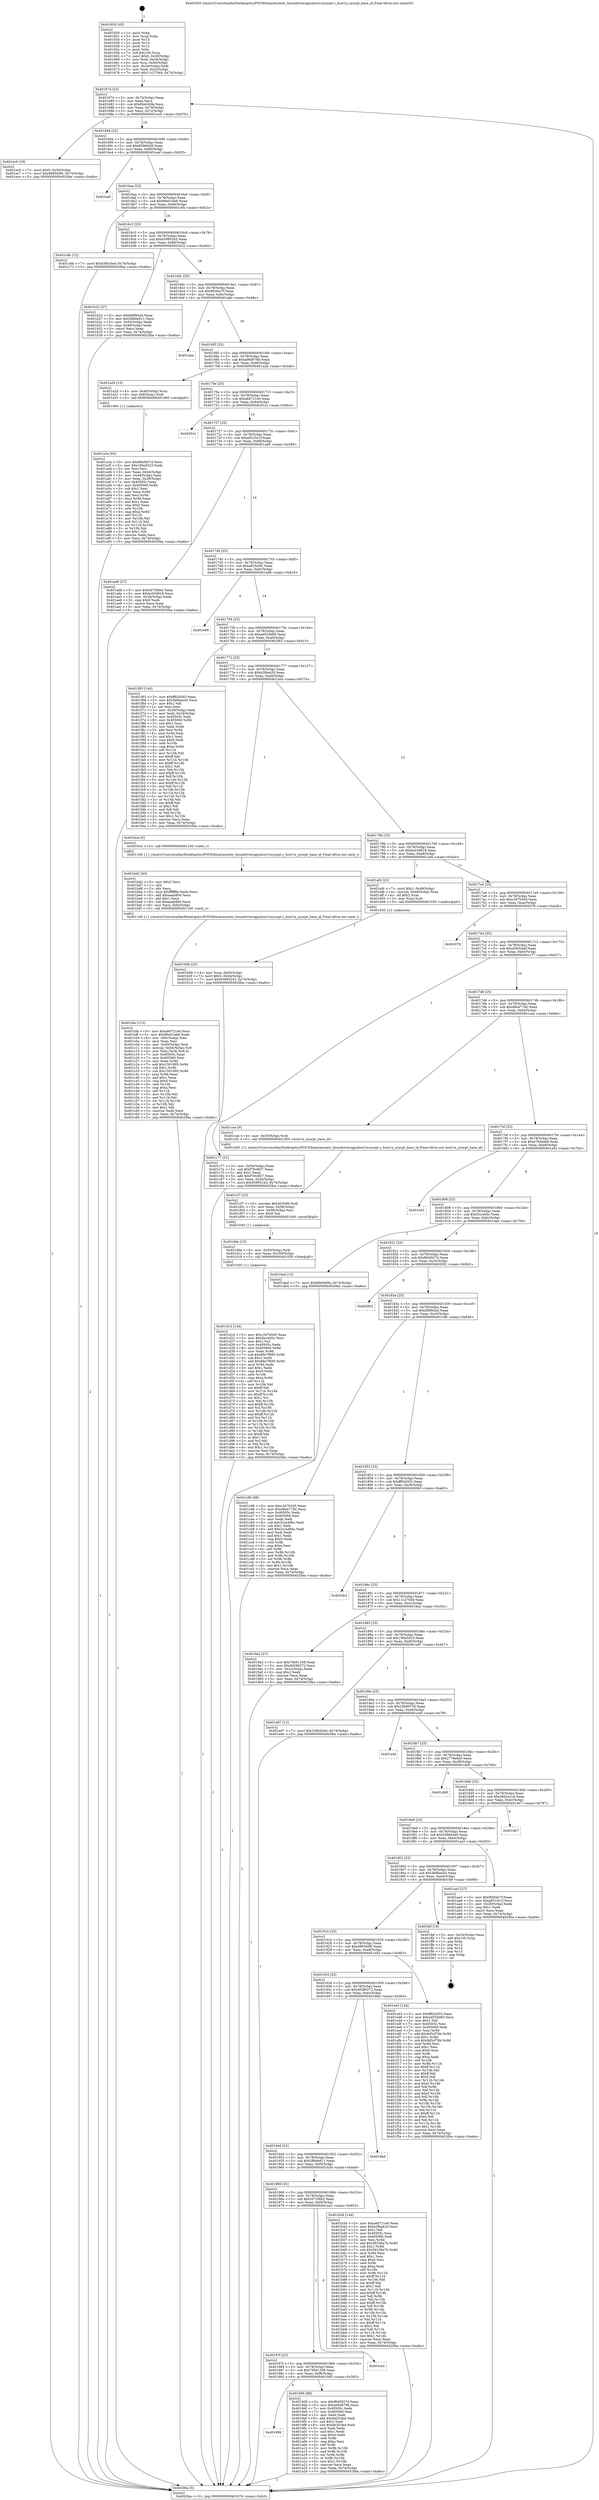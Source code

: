digraph "0x401650" {
  label = "0x401650 (/mnt/c/Users/mathe/Desktop/tcc/POCII/binaries/extr_linuxdriversgpuhost1xsyncpt.c_host1x_syncpt_base_id_Final-ollvm.out::main(0))"
  labelloc = "t"
  node[shape=record]

  Entry [label="",width=0.3,height=0.3,shape=circle,fillcolor=black,style=filled]
  "0x40167d" [label="{
     0x40167d [23]\l
     | [instrs]\l
     &nbsp;&nbsp;0x40167d \<+3\>: mov -0x74(%rbp),%eax\l
     &nbsp;&nbsp;0x401680 \<+2\>: mov %eax,%ecx\l
     &nbsp;&nbsp;0x401682 \<+6\>: sub $0x80e040fa,%ecx\l
     &nbsp;&nbsp;0x401688 \<+3\>: mov %eax,-0x78(%rbp)\l
     &nbsp;&nbsp;0x40168b \<+3\>: mov %ecx,-0x7c(%rbp)\l
     &nbsp;&nbsp;0x40168e \<+6\>: je 0000000000401ec0 \<main+0x870\>\l
  }"]
  "0x401ec0" [label="{
     0x401ec0 [19]\l
     | [instrs]\l
     &nbsp;&nbsp;0x401ec0 \<+7\>: movl $0x0,-0x30(%rbp)\l
     &nbsp;&nbsp;0x401ec7 \<+7\>: movl $0x489540f0,-0x74(%rbp)\l
     &nbsp;&nbsp;0x401ece \<+5\>: jmp 00000000004020ba \<main+0xa6a\>\l
  }"]
  "0x401694" [label="{
     0x401694 [22]\l
     | [instrs]\l
     &nbsp;&nbsp;0x401694 \<+5\>: jmp 0000000000401699 \<main+0x49\>\l
     &nbsp;&nbsp;0x401699 \<+3\>: mov -0x78(%rbp),%eax\l
     &nbsp;&nbsp;0x40169c \<+5\>: sub $0x8596fa26,%eax\l
     &nbsp;&nbsp;0x4016a1 \<+3\>: mov %eax,-0x80(%rbp)\l
     &nbsp;&nbsp;0x4016a4 \<+6\>: je 0000000000401eaf \<main+0x85f\>\l
  }"]
  Exit [label="",width=0.3,height=0.3,shape=circle,fillcolor=black,style=filled,peripheries=2]
  "0x401eaf" [label="{
     0x401eaf\l
  }", style=dashed]
  "0x4016aa" [label="{
     0x4016aa [25]\l
     | [instrs]\l
     &nbsp;&nbsp;0x4016aa \<+5\>: jmp 00000000004016af \<main+0x5f\>\l
     &nbsp;&nbsp;0x4016af \<+3\>: mov -0x78(%rbp),%eax\l
     &nbsp;&nbsp;0x4016b2 \<+5\>: sub $0x86e01eb6,%eax\l
     &nbsp;&nbsp;0x4016b7 \<+6\>: mov %eax,-0x84(%rbp)\l
     &nbsp;&nbsp;0x4016bd \<+6\>: je 0000000000401c6b \<main+0x61b\>\l
  }"]
  "0x401d1d" [label="{
     0x401d1d [144]\l
     | [instrs]\l
     &nbsp;&nbsp;0x401d1d \<+5\>: mov $0xc347b5d5,%eax\l
     &nbsp;&nbsp;0x401d22 \<+5\>: mov $0xf3cce93c,%esi\l
     &nbsp;&nbsp;0x401d27 \<+2\>: mov $0x1,%cl\l
     &nbsp;&nbsp;0x401d29 \<+7\>: mov 0x40505c,%edx\l
     &nbsp;&nbsp;0x401d30 \<+8\>: mov 0x405060,%r8d\l
     &nbsp;&nbsp;0x401d38 \<+3\>: mov %edx,%r9d\l
     &nbsp;&nbsp;0x401d3b \<+7\>: sub $0x89e7f695,%r9d\l
     &nbsp;&nbsp;0x401d42 \<+4\>: sub $0x1,%r9d\l
     &nbsp;&nbsp;0x401d46 \<+7\>: add $0x89e7f695,%r9d\l
     &nbsp;&nbsp;0x401d4d \<+4\>: imul %r9d,%edx\l
     &nbsp;&nbsp;0x401d51 \<+3\>: and $0x1,%edx\l
     &nbsp;&nbsp;0x401d54 \<+3\>: cmp $0x0,%edx\l
     &nbsp;&nbsp;0x401d57 \<+4\>: sete %r10b\l
     &nbsp;&nbsp;0x401d5b \<+4\>: cmp $0xa,%r8d\l
     &nbsp;&nbsp;0x401d5f \<+4\>: setl %r11b\l
     &nbsp;&nbsp;0x401d63 \<+3\>: mov %r10b,%bl\l
     &nbsp;&nbsp;0x401d66 \<+3\>: xor $0xff,%bl\l
     &nbsp;&nbsp;0x401d69 \<+3\>: mov %r11b,%r14b\l
     &nbsp;&nbsp;0x401d6c \<+4\>: xor $0xff,%r14b\l
     &nbsp;&nbsp;0x401d70 \<+3\>: xor $0x1,%cl\l
     &nbsp;&nbsp;0x401d73 \<+3\>: mov %bl,%r15b\l
     &nbsp;&nbsp;0x401d76 \<+4\>: and $0xff,%r15b\l
     &nbsp;&nbsp;0x401d7a \<+3\>: and %cl,%r10b\l
     &nbsp;&nbsp;0x401d7d \<+3\>: mov %r14b,%r12b\l
     &nbsp;&nbsp;0x401d80 \<+4\>: and $0xff,%r12b\l
     &nbsp;&nbsp;0x401d84 \<+3\>: and %cl,%r11b\l
     &nbsp;&nbsp;0x401d87 \<+3\>: or %r10b,%r15b\l
     &nbsp;&nbsp;0x401d8a \<+3\>: or %r11b,%r12b\l
     &nbsp;&nbsp;0x401d8d \<+3\>: xor %r12b,%r15b\l
     &nbsp;&nbsp;0x401d90 \<+3\>: or %r14b,%bl\l
     &nbsp;&nbsp;0x401d93 \<+3\>: xor $0xff,%bl\l
     &nbsp;&nbsp;0x401d96 \<+3\>: or $0x1,%cl\l
     &nbsp;&nbsp;0x401d99 \<+2\>: and %cl,%bl\l
     &nbsp;&nbsp;0x401d9b \<+3\>: or %bl,%r15b\l
     &nbsp;&nbsp;0x401d9e \<+4\>: test $0x1,%r15b\l
     &nbsp;&nbsp;0x401da2 \<+3\>: cmovne %esi,%eax\l
     &nbsp;&nbsp;0x401da5 \<+3\>: mov %eax,-0x74(%rbp)\l
     &nbsp;&nbsp;0x401da8 \<+5\>: jmp 00000000004020ba \<main+0xa6a\>\l
  }"]
  "0x401c6b" [label="{
     0x401c6b [12]\l
     | [instrs]\l
     &nbsp;&nbsp;0x401c6b \<+7\>: movl $0xd365cbef,-0x74(%rbp)\l
     &nbsp;&nbsp;0x401c72 \<+5\>: jmp 00000000004020ba \<main+0xa6a\>\l
  }"]
  "0x4016c3" [label="{
     0x4016c3 [25]\l
     | [instrs]\l
     &nbsp;&nbsp;0x4016c3 \<+5\>: jmp 00000000004016c8 \<main+0x78\>\l
     &nbsp;&nbsp;0x4016c8 \<+3\>: mov -0x78(%rbp),%eax\l
     &nbsp;&nbsp;0x4016cb \<+5\>: sub $0x93995243,%eax\l
     &nbsp;&nbsp;0x4016d0 \<+6\>: mov %eax,-0x88(%rbp)\l
     &nbsp;&nbsp;0x4016d6 \<+6\>: je 0000000000401b22 \<main+0x4d2\>\l
  }"]
  "0x401d0e" [label="{
     0x401d0e [15]\l
     | [instrs]\l
     &nbsp;&nbsp;0x401d0e \<+4\>: mov -0x50(%rbp),%rdi\l
     &nbsp;&nbsp;0x401d12 \<+6\>: mov %eax,-0x100(%rbp)\l
     &nbsp;&nbsp;0x401d18 \<+5\>: call 0000000000401030 \<free@plt\>\l
     | [calls]\l
     &nbsp;&nbsp;0x401030 \{1\} (unknown)\l
  }"]
  "0x401b22" [label="{
     0x401b22 [27]\l
     | [instrs]\l
     &nbsp;&nbsp;0x401b22 \<+5\>: mov $0xfd9f92a4,%eax\l
     &nbsp;&nbsp;0x401b27 \<+5\>: mov $0x58b8e911,%ecx\l
     &nbsp;&nbsp;0x401b2c \<+3\>: mov -0x54(%rbp),%edx\l
     &nbsp;&nbsp;0x401b2f \<+3\>: cmp -0x48(%rbp),%edx\l
     &nbsp;&nbsp;0x401b32 \<+3\>: cmovl %ecx,%eax\l
     &nbsp;&nbsp;0x401b35 \<+3\>: mov %eax,-0x74(%rbp)\l
     &nbsp;&nbsp;0x401b38 \<+5\>: jmp 00000000004020ba \<main+0xa6a\>\l
  }"]
  "0x4016dc" [label="{
     0x4016dc [25]\l
     | [instrs]\l
     &nbsp;&nbsp;0x4016dc \<+5\>: jmp 00000000004016e1 \<main+0x91\>\l
     &nbsp;&nbsp;0x4016e1 \<+3\>: mov -0x78(%rbp),%eax\l
     &nbsp;&nbsp;0x4016e4 \<+5\>: sub $0x9f264c7f,%eax\l
     &nbsp;&nbsp;0x4016e9 \<+6\>: mov %eax,-0x8c(%rbp)\l
     &nbsp;&nbsp;0x4016ef \<+6\>: je 0000000000401abe \<main+0x46e\>\l
  }"]
  "0x401cf7" [label="{
     0x401cf7 [23]\l
     | [instrs]\l
     &nbsp;&nbsp;0x401cf7 \<+10\>: movabs $0x4030d6,%rdi\l
     &nbsp;&nbsp;0x401d01 \<+3\>: mov %eax,-0x58(%rbp)\l
     &nbsp;&nbsp;0x401d04 \<+3\>: mov -0x58(%rbp),%esi\l
     &nbsp;&nbsp;0x401d07 \<+2\>: mov $0x0,%al\l
     &nbsp;&nbsp;0x401d09 \<+5\>: call 0000000000401040 \<printf@plt\>\l
     | [calls]\l
     &nbsp;&nbsp;0x401040 \{1\} (unknown)\l
  }"]
  "0x401abe" [label="{
     0x401abe\l
  }", style=dashed]
  "0x4016f5" [label="{
     0x4016f5 [25]\l
     | [instrs]\l
     &nbsp;&nbsp;0x4016f5 \<+5\>: jmp 00000000004016fa \<main+0xaa\>\l
     &nbsp;&nbsp;0x4016fa \<+3\>: mov -0x78(%rbp),%eax\l
     &nbsp;&nbsp;0x4016fd \<+5\>: sub $0xa06d678b,%eax\l
     &nbsp;&nbsp;0x401702 \<+6\>: mov %eax,-0x90(%rbp)\l
     &nbsp;&nbsp;0x401708 \<+6\>: je 0000000000401a2d \<main+0x3dd\>\l
  }"]
  "0x401bfa" [label="{
     0x401bfa [113]\l
     | [instrs]\l
     &nbsp;&nbsp;0x401bfa \<+5\>: mov $0xa6d721e0,%ecx\l
     &nbsp;&nbsp;0x401bff \<+5\>: mov $0x86e01eb6,%edx\l
     &nbsp;&nbsp;0x401c04 \<+6\>: mov -0xfc(%rbp),%esi\l
     &nbsp;&nbsp;0x401c0a \<+3\>: imul %eax,%esi\l
     &nbsp;&nbsp;0x401c0d \<+4\>: mov -0x50(%rbp),%rdi\l
     &nbsp;&nbsp;0x401c11 \<+4\>: movslq -0x54(%rbp),%r8\l
     &nbsp;&nbsp;0x401c15 \<+4\>: mov %esi,(%rdi,%r8,4)\l
     &nbsp;&nbsp;0x401c19 \<+7\>: mov 0x40505c,%eax\l
     &nbsp;&nbsp;0x401c20 \<+7\>: mov 0x405060,%esi\l
     &nbsp;&nbsp;0x401c27 \<+3\>: mov %eax,%r9d\l
     &nbsp;&nbsp;0x401c2a \<+7\>: add $0x1501895,%r9d\l
     &nbsp;&nbsp;0x401c31 \<+4\>: sub $0x1,%r9d\l
     &nbsp;&nbsp;0x401c35 \<+7\>: sub $0x1501895,%r9d\l
     &nbsp;&nbsp;0x401c3c \<+4\>: imul %r9d,%eax\l
     &nbsp;&nbsp;0x401c40 \<+3\>: and $0x1,%eax\l
     &nbsp;&nbsp;0x401c43 \<+3\>: cmp $0x0,%eax\l
     &nbsp;&nbsp;0x401c46 \<+4\>: sete %r10b\l
     &nbsp;&nbsp;0x401c4a \<+3\>: cmp $0xa,%esi\l
     &nbsp;&nbsp;0x401c4d \<+4\>: setl %r11b\l
     &nbsp;&nbsp;0x401c51 \<+3\>: mov %r10b,%bl\l
     &nbsp;&nbsp;0x401c54 \<+3\>: and %r11b,%bl\l
     &nbsp;&nbsp;0x401c57 \<+3\>: xor %r11b,%r10b\l
     &nbsp;&nbsp;0x401c5a \<+3\>: or %r10b,%bl\l
     &nbsp;&nbsp;0x401c5d \<+3\>: test $0x1,%bl\l
     &nbsp;&nbsp;0x401c60 \<+3\>: cmovne %edx,%ecx\l
     &nbsp;&nbsp;0x401c63 \<+3\>: mov %ecx,-0x74(%rbp)\l
     &nbsp;&nbsp;0x401c66 \<+5\>: jmp 00000000004020ba \<main+0xa6a\>\l
  }"]
  "0x401a2d" [label="{
     0x401a2d [13]\l
     | [instrs]\l
     &nbsp;&nbsp;0x401a2d \<+4\>: mov -0x40(%rbp),%rax\l
     &nbsp;&nbsp;0x401a31 \<+4\>: mov 0x8(%rax),%rdi\l
     &nbsp;&nbsp;0x401a35 \<+5\>: call 0000000000401060 \<atoi@plt\>\l
     | [calls]\l
     &nbsp;&nbsp;0x401060 \{1\} (unknown)\l
  }"]
  "0x40170e" [label="{
     0x40170e [25]\l
     | [instrs]\l
     &nbsp;&nbsp;0x40170e \<+5\>: jmp 0000000000401713 \<main+0xc3\>\l
     &nbsp;&nbsp;0x401713 \<+3\>: mov -0x78(%rbp),%eax\l
     &nbsp;&nbsp;0x401716 \<+5\>: sub $0xa6d721e0,%eax\l
     &nbsp;&nbsp;0x40171b \<+6\>: mov %eax,-0x94(%rbp)\l
     &nbsp;&nbsp;0x401721 \<+6\>: je 000000000040201e \<main+0x9ce\>\l
  }"]
  "0x401bd2" [label="{
     0x401bd2 [40]\l
     | [instrs]\l
     &nbsp;&nbsp;0x401bd2 \<+5\>: mov $0x2,%ecx\l
     &nbsp;&nbsp;0x401bd7 \<+1\>: cltd\l
     &nbsp;&nbsp;0x401bd8 \<+2\>: idiv %ecx\l
     &nbsp;&nbsp;0x401bda \<+6\>: imul $0xfffffffe,%edx,%ecx\l
     &nbsp;&nbsp;0x401be0 \<+6\>: add $0xaaab8b0,%ecx\l
     &nbsp;&nbsp;0x401be6 \<+3\>: add $0x1,%ecx\l
     &nbsp;&nbsp;0x401be9 \<+6\>: sub $0xaaab8b0,%ecx\l
     &nbsp;&nbsp;0x401bef \<+6\>: mov %ecx,-0xfc(%rbp)\l
     &nbsp;&nbsp;0x401bf5 \<+5\>: call 0000000000401160 \<next_i\>\l
     | [calls]\l
     &nbsp;&nbsp;0x401160 \{1\} (/mnt/c/Users/mathe/Desktop/tcc/POCII/binaries/extr_linuxdriversgpuhost1xsyncpt.c_host1x_syncpt_base_id_Final-ollvm.out::next_i)\l
  }"]
  "0x40201e" [label="{
     0x40201e\l
  }", style=dashed]
  "0x401727" [label="{
     0x401727 [25]\l
     | [instrs]\l
     &nbsp;&nbsp;0x401727 \<+5\>: jmp 000000000040172c \<main+0xdc\>\l
     &nbsp;&nbsp;0x40172c \<+3\>: mov -0x78(%rbp),%eax\l
     &nbsp;&nbsp;0x40172f \<+5\>: sub $0xa8310c1f,%eax\l
     &nbsp;&nbsp;0x401734 \<+6\>: mov %eax,-0x98(%rbp)\l
     &nbsp;&nbsp;0x40173a \<+6\>: je 0000000000401ad9 \<main+0x489\>\l
  }"]
  "0x401b0b" [label="{
     0x401b0b [23]\l
     | [instrs]\l
     &nbsp;&nbsp;0x401b0b \<+4\>: mov %rax,-0x50(%rbp)\l
     &nbsp;&nbsp;0x401b0f \<+7\>: movl $0x0,-0x54(%rbp)\l
     &nbsp;&nbsp;0x401b16 \<+7\>: movl $0x93995243,-0x74(%rbp)\l
     &nbsp;&nbsp;0x401b1d \<+5\>: jmp 00000000004020ba \<main+0xa6a\>\l
  }"]
  "0x401ad9" [label="{
     0x401ad9 [27]\l
     | [instrs]\l
     &nbsp;&nbsp;0x401ad9 \<+5\>: mov $0x5d73f4b2,%eax\l
     &nbsp;&nbsp;0x401ade \<+5\>: mov $0xbc03d918,%ecx\l
     &nbsp;&nbsp;0x401ae3 \<+3\>: mov -0x28(%rbp),%edx\l
     &nbsp;&nbsp;0x401ae6 \<+3\>: cmp $0x0,%edx\l
     &nbsp;&nbsp;0x401ae9 \<+3\>: cmove %ecx,%eax\l
     &nbsp;&nbsp;0x401aec \<+3\>: mov %eax,-0x74(%rbp)\l
     &nbsp;&nbsp;0x401aef \<+5\>: jmp 00000000004020ba \<main+0xa6a\>\l
  }"]
  "0x401740" [label="{
     0x401740 [25]\l
     | [instrs]\l
     &nbsp;&nbsp;0x401740 \<+5\>: jmp 0000000000401745 \<main+0xf5\>\l
     &nbsp;&nbsp;0x401745 \<+3\>: mov -0x78(%rbp),%eax\l
     &nbsp;&nbsp;0x401748 \<+5\>: sub $0xa925a5fc,%eax\l
     &nbsp;&nbsp;0x40174d \<+6\>: mov %eax,-0x9c(%rbp)\l
     &nbsp;&nbsp;0x401753 \<+6\>: je 0000000000401e68 \<main+0x818\>\l
  }"]
  "0x401a3a" [label="{
     0x401a3a [93]\l
     | [instrs]\l
     &nbsp;&nbsp;0x401a3a \<+5\>: mov $0xf840927d,%ecx\l
     &nbsp;&nbsp;0x401a3f \<+5\>: mov $0x190a5023,%edx\l
     &nbsp;&nbsp;0x401a44 \<+2\>: xor %esi,%esi\l
     &nbsp;&nbsp;0x401a46 \<+3\>: mov %eax,-0x44(%rbp)\l
     &nbsp;&nbsp;0x401a49 \<+3\>: mov -0x44(%rbp),%eax\l
     &nbsp;&nbsp;0x401a4c \<+3\>: mov %eax,-0x28(%rbp)\l
     &nbsp;&nbsp;0x401a4f \<+7\>: mov 0x40505c,%eax\l
     &nbsp;&nbsp;0x401a56 \<+8\>: mov 0x405060,%r8d\l
     &nbsp;&nbsp;0x401a5e \<+3\>: sub $0x1,%esi\l
     &nbsp;&nbsp;0x401a61 \<+3\>: mov %eax,%r9d\l
     &nbsp;&nbsp;0x401a64 \<+3\>: add %esi,%r9d\l
     &nbsp;&nbsp;0x401a67 \<+4\>: imul %r9d,%eax\l
     &nbsp;&nbsp;0x401a6b \<+3\>: and $0x1,%eax\l
     &nbsp;&nbsp;0x401a6e \<+3\>: cmp $0x0,%eax\l
     &nbsp;&nbsp;0x401a71 \<+4\>: sete %r10b\l
     &nbsp;&nbsp;0x401a75 \<+4\>: cmp $0xa,%r8d\l
     &nbsp;&nbsp;0x401a79 \<+4\>: setl %r11b\l
     &nbsp;&nbsp;0x401a7d \<+3\>: mov %r10b,%bl\l
     &nbsp;&nbsp;0x401a80 \<+3\>: and %r11b,%bl\l
     &nbsp;&nbsp;0x401a83 \<+3\>: xor %r11b,%r10b\l
     &nbsp;&nbsp;0x401a86 \<+3\>: or %r10b,%bl\l
     &nbsp;&nbsp;0x401a89 \<+3\>: test $0x1,%bl\l
     &nbsp;&nbsp;0x401a8c \<+3\>: cmovne %edx,%ecx\l
     &nbsp;&nbsp;0x401a8f \<+3\>: mov %ecx,-0x74(%rbp)\l
     &nbsp;&nbsp;0x401a92 \<+5\>: jmp 00000000004020ba \<main+0xa6a\>\l
  }"]
  "0x401e68" [label="{
     0x401e68\l
  }", style=dashed]
  "0x401759" [label="{
     0x401759 [25]\l
     | [instrs]\l
     &nbsp;&nbsp;0x401759 \<+5\>: jmp 000000000040175e \<main+0x10e\>\l
     &nbsp;&nbsp;0x40175e \<+3\>: mov -0x78(%rbp),%eax\l
     &nbsp;&nbsp;0x401761 \<+5\>: sub $0xad555b60,%eax\l
     &nbsp;&nbsp;0x401766 \<+6\>: mov %eax,-0xa0(%rbp)\l
     &nbsp;&nbsp;0x40176c \<+6\>: je 0000000000401f63 \<main+0x913\>\l
  }"]
  "0x401998" [label="{
     0x401998\l
  }", style=dashed]
  "0x401f63" [label="{
     0x401f63 [140]\l
     | [instrs]\l
     &nbsp;&nbsp;0x401f63 \<+5\>: mov $0xff92d303,%eax\l
     &nbsp;&nbsp;0x401f68 \<+5\>: mov $0x3b9bee43,%ecx\l
     &nbsp;&nbsp;0x401f6d \<+2\>: mov $0x1,%dl\l
     &nbsp;&nbsp;0x401f6f \<+2\>: xor %esi,%esi\l
     &nbsp;&nbsp;0x401f71 \<+3\>: mov -0x30(%rbp),%edi\l
     &nbsp;&nbsp;0x401f74 \<+3\>: mov %edi,-0x24(%rbp)\l
     &nbsp;&nbsp;0x401f77 \<+7\>: mov 0x40505c,%edi\l
     &nbsp;&nbsp;0x401f7e \<+8\>: mov 0x405060,%r8d\l
     &nbsp;&nbsp;0x401f86 \<+3\>: sub $0x1,%esi\l
     &nbsp;&nbsp;0x401f89 \<+3\>: mov %edi,%r9d\l
     &nbsp;&nbsp;0x401f8c \<+3\>: add %esi,%r9d\l
     &nbsp;&nbsp;0x401f8f \<+4\>: imul %r9d,%edi\l
     &nbsp;&nbsp;0x401f93 \<+3\>: and $0x1,%edi\l
     &nbsp;&nbsp;0x401f96 \<+3\>: cmp $0x0,%edi\l
     &nbsp;&nbsp;0x401f99 \<+4\>: sete %r10b\l
     &nbsp;&nbsp;0x401f9d \<+4\>: cmp $0xa,%r8d\l
     &nbsp;&nbsp;0x401fa1 \<+4\>: setl %r11b\l
     &nbsp;&nbsp;0x401fa5 \<+3\>: mov %r10b,%bl\l
     &nbsp;&nbsp;0x401fa8 \<+3\>: xor $0xff,%bl\l
     &nbsp;&nbsp;0x401fab \<+3\>: mov %r11b,%r14b\l
     &nbsp;&nbsp;0x401fae \<+4\>: xor $0xff,%r14b\l
     &nbsp;&nbsp;0x401fb2 \<+3\>: xor $0x1,%dl\l
     &nbsp;&nbsp;0x401fb5 \<+3\>: mov %bl,%r15b\l
     &nbsp;&nbsp;0x401fb8 \<+4\>: and $0xff,%r15b\l
     &nbsp;&nbsp;0x401fbc \<+3\>: and %dl,%r10b\l
     &nbsp;&nbsp;0x401fbf \<+3\>: mov %r14b,%r12b\l
     &nbsp;&nbsp;0x401fc2 \<+4\>: and $0xff,%r12b\l
     &nbsp;&nbsp;0x401fc6 \<+3\>: and %dl,%r11b\l
     &nbsp;&nbsp;0x401fc9 \<+3\>: or %r10b,%r15b\l
     &nbsp;&nbsp;0x401fcc \<+3\>: or %r11b,%r12b\l
     &nbsp;&nbsp;0x401fcf \<+3\>: xor %r12b,%r15b\l
     &nbsp;&nbsp;0x401fd2 \<+3\>: or %r14b,%bl\l
     &nbsp;&nbsp;0x401fd5 \<+3\>: xor $0xff,%bl\l
     &nbsp;&nbsp;0x401fd8 \<+3\>: or $0x1,%dl\l
     &nbsp;&nbsp;0x401fdb \<+2\>: and %dl,%bl\l
     &nbsp;&nbsp;0x401fdd \<+3\>: or %bl,%r15b\l
     &nbsp;&nbsp;0x401fe0 \<+4\>: test $0x1,%r15b\l
     &nbsp;&nbsp;0x401fe4 \<+3\>: cmovne %ecx,%eax\l
     &nbsp;&nbsp;0x401fe7 \<+3\>: mov %eax,-0x74(%rbp)\l
     &nbsp;&nbsp;0x401fea \<+5\>: jmp 00000000004020ba \<main+0xa6a\>\l
  }"]
  "0x401772" [label="{
     0x401772 [25]\l
     | [instrs]\l
     &nbsp;&nbsp;0x401772 \<+5\>: jmp 0000000000401777 \<main+0x127\>\l
     &nbsp;&nbsp;0x401777 \<+3\>: mov -0x78(%rbp),%eax\l
     &nbsp;&nbsp;0x40177a \<+5\>: sub $0xb2f6a420,%eax\l
     &nbsp;&nbsp;0x40177f \<+6\>: mov %eax,-0xa4(%rbp)\l
     &nbsp;&nbsp;0x401785 \<+6\>: je 0000000000401bcd \<main+0x57d\>\l
  }"]
  "0x4019d5" [label="{
     0x4019d5 [88]\l
     | [instrs]\l
     &nbsp;&nbsp;0x4019d5 \<+5\>: mov $0xf840927d,%eax\l
     &nbsp;&nbsp;0x4019da \<+5\>: mov $0xa06d678b,%ecx\l
     &nbsp;&nbsp;0x4019df \<+7\>: mov 0x40505c,%edx\l
     &nbsp;&nbsp;0x4019e6 \<+7\>: mov 0x405060,%esi\l
     &nbsp;&nbsp;0x4019ed \<+2\>: mov %edx,%edi\l
     &nbsp;&nbsp;0x4019ef \<+6\>: add $0xbb2f1fed,%edi\l
     &nbsp;&nbsp;0x4019f5 \<+3\>: sub $0x1,%edi\l
     &nbsp;&nbsp;0x4019f8 \<+6\>: sub $0xbb2f1fed,%edi\l
     &nbsp;&nbsp;0x4019fe \<+3\>: imul %edi,%edx\l
     &nbsp;&nbsp;0x401a01 \<+3\>: and $0x1,%edx\l
     &nbsp;&nbsp;0x401a04 \<+3\>: cmp $0x0,%edx\l
     &nbsp;&nbsp;0x401a07 \<+4\>: sete %r8b\l
     &nbsp;&nbsp;0x401a0b \<+3\>: cmp $0xa,%esi\l
     &nbsp;&nbsp;0x401a0e \<+4\>: setl %r9b\l
     &nbsp;&nbsp;0x401a12 \<+3\>: mov %r8b,%r10b\l
     &nbsp;&nbsp;0x401a15 \<+3\>: and %r9b,%r10b\l
     &nbsp;&nbsp;0x401a18 \<+3\>: xor %r9b,%r8b\l
     &nbsp;&nbsp;0x401a1b \<+3\>: or %r8b,%r10b\l
     &nbsp;&nbsp;0x401a1e \<+4\>: test $0x1,%r10b\l
     &nbsp;&nbsp;0x401a22 \<+3\>: cmovne %ecx,%eax\l
     &nbsp;&nbsp;0x401a25 \<+3\>: mov %eax,-0x74(%rbp)\l
     &nbsp;&nbsp;0x401a28 \<+5\>: jmp 00000000004020ba \<main+0xa6a\>\l
  }"]
  "0x401bcd" [label="{
     0x401bcd [5]\l
     | [instrs]\l
     &nbsp;&nbsp;0x401bcd \<+5\>: call 0000000000401160 \<next_i\>\l
     | [calls]\l
     &nbsp;&nbsp;0x401160 \{1\} (/mnt/c/Users/mathe/Desktop/tcc/POCII/binaries/extr_linuxdriversgpuhost1xsyncpt.c_host1x_syncpt_base_id_Final-ollvm.out::next_i)\l
  }"]
  "0x40178b" [label="{
     0x40178b [25]\l
     | [instrs]\l
     &nbsp;&nbsp;0x40178b \<+5\>: jmp 0000000000401790 \<main+0x140\>\l
     &nbsp;&nbsp;0x401790 \<+3\>: mov -0x78(%rbp),%eax\l
     &nbsp;&nbsp;0x401793 \<+5\>: sub $0xbc03d918,%eax\l
     &nbsp;&nbsp;0x401798 \<+6\>: mov %eax,-0xa8(%rbp)\l
     &nbsp;&nbsp;0x40179e \<+6\>: je 0000000000401af4 \<main+0x4a4\>\l
  }"]
  "0x40197f" [label="{
     0x40197f [25]\l
     | [instrs]\l
     &nbsp;&nbsp;0x40197f \<+5\>: jmp 0000000000401984 \<main+0x334\>\l
     &nbsp;&nbsp;0x401984 \<+3\>: mov -0x78(%rbp),%eax\l
     &nbsp;&nbsp;0x401987 \<+5\>: sub $0x76b61358,%eax\l
     &nbsp;&nbsp;0x40198c \<+6\>: mov %eax,-0xf8(%rbp)\l
     &nbsp;&nbsp;0x401992 \<+6\>: je 00000000004019d5 \<main+0x385\>\l
  }"]
  "0x401af4" [label="{
     0x401af4 [23]\l
     | [instrs]\l
     &nbsp;&nbsp;0x401af4 \<+7\>: movl $0x1,-0x48(%rbp)\l
     &nbsp;&nbsp;0x401afb \<+4\>: movslq -0x48(%rbp),%rax\l
     &nbsp;&nbsp;0x401aff \<+4\>: shl $0x2,%rax\l
     &nbsp;&nbsp;0x401b03 \<+3\>: mov %rax,%rdi\l
     &nbsp;&nbsp;0x401b06 \<+5\>: call 0000000000401050 \<malloc@plt\>\l
     | [calls]\l
     &nbsp;&nbsp;0x401050 \{1\} (unknown)\l
  }"]
  "0x4017a4" [label="{
     0x4017a4 [25]\l
     | [instrs]\l
     &nbsp;&nbsp;0x4017a4 \<+5\>: jmp 00000000004017a9 \<main+0x159\>\l
     &nbsp;&nbsp;0x4017a9 \<+3\>: mov -0x78(%rbp),%eax\l
     &nbsp;&nbsp;0x4017ac \<+5\>: sub $0xc347b5d5,%eax\l
     &nbsp;&nbsp;0x4017b1 \<+6\>: mov %eax,-0xac(%rbp)\l
     &nbsp;&nbsp;0x4017b7 \<+6\>: je 0000000000402078 \<main+0xa28\>\l
  }"]
  "0x401ea3" [label="{
     0x401ea3\l
  }", style=dashed]
  "0x402078" [label="{
     0x402078\l
  }", style=dashed]
  "0x4017bd" [label="{
     0x4017bd [25]\l
     | [instrs]\l
     &nbsp;&nbsp;0x4017bd \<+5\>: jmp 00000000004017c2 \<main+0x172\>\l
     &nbsp;&nbsp;0x4017c2 \<+3\>: mov -0x78(%rbp),%eax\l
     &nbsp;&nbsp;0x4017c5 \<+5\>: sub $0xd365cbef,%eax\l
     &nbsp;&nbsp;0x4017ca \<+6\>: mov %eax,-0xb0(%rbp)\l
     &nbsp;&nbsp;0x4017d0 \<+6\>: je 0000000000401c77 \<main+0x627\>\l
  }"]
  "0x401966" [label="{
     0x401966 [25]\l
     | [instrs]\l
     &nbsp;&nbsp;0x401966 \<+5\>: jmp 000000000040196b \<main+0x31b\>\l
     &nbsp;&nbsp;0x40196b \<+3\>: mov -0x78(%rbp),%eax\l
     &nbsp;&nbsp;0x40196e \<+5\>: sub $0x5d73f4b2,%eax\l
     &nbsp;&nbsp;0x401973 \<+6\>: mov %eax,-0xf4(%rbp)\l
     &nbsp;&nbsp;0x401979 \<+6\>: je 0000000000401ea3 \<main+0x853\>\l
  }"]
  "0x401c77" [label="{
     0x401c77 [31]\l
     | [instrs]\l
     &nbsp;&nbsp;0x401c77 \<+3\>: mov -0x54(%rbp),%eax\l
     &nbsp;&nbsp;0x401c7a \<+5\>: sub $0xf79cdf27,%eax\l
     &nbsp;&nbsp;0x401c7f \<+3\>: add $0x1,%eax\l
     &nbsp;&nbsp;0x401c82 \<+5\>: add $0xf79cdf27,%eax\l
     &nbsp;&nbsp;0x401c87 \<+3\>: mov %eax,-0x54(%rbp)\l
     &nbsp;&nbsp;0x401c8a \<+7\>: movl $0x93995243,-0x74(%rbp)\l
     &nbsp;&nbsp;0x401c91 \<+5\>: jmp 00000000004020ba \<main+0xa6a\>\l
  }"]
  "0x4017d6" [label="{
     0x4017d6 [25]\l
     | [instrs]\l
     &nbsp;&nbsp;0x4017d6 \<+5\>: jmp 00000000004017db \<main+0x18b\>\l
     &nbsp;&nbsp;0x4017db \<+3\>: mov -0x78(%rbp),%eax\l
     &nbsp;&nbsp;0x4017de \<+5\>: sub $0xd9a47740,%eax\l
     &nbsp;&nbsp;0x4017e3 \<+6\>: mov %eax,-0xb4(%rbp)\l
     &nbsp;&nbsp;0x4017e9 \<+6\>: je 0000000000401cee \<main+0x69e\>\l
  }"]
  "0x401b3d" [label="{
     0x401b3d [144]\l
     | [instrs]\l
     &nbsp;&nbsp;0x401b3d \<+5\>: mov $0xa6d721e0,%eax\l
     &nbsp;&nbsp;0x401b42 \<+5\>: mov $0xb2f6a420,%ecx\l
     &nbsp;&nbsp;0x401b47 \<+2\>: mov $0x1,%dl\l
     &nbsp;&nbsp;0x401b49 \<+7\>: mov 0x40505c,%esi\l
     &nbsp;&nbsp;0x401b50 \<+7\>: mov 0x405060,%edi\l
     &nbsp;&nbsp;0x401b57 \<+3\>: mov %esi,%r8d\l
     &nbsp;&nbsp;0x401b5a \<+7\>: add $0x56336a7b,%r8d\l
     &nbsp;&nbsp;0x401b61 \<+4\>: sub $0x1,%r8d\l
     &nbsp;&nbsp;0x401b65 \<+7\>: sub $0x56336a7b,%r8d\l
     &nbsp;&nbsp;0x401b6c \<+4\>: imul %r8d,%esi\l
     &nbsp;&nbsp;0x401b70 \<+3\>: and $0x1,%esi\l
     &nbsp;&nbsp;0x401b73 \<+3\>: cmp $0x0,%esi\l
     &nbsp;&nbsp;0x401b76 \<+4\>: sete %r9b\l
     &nbsp;&nbsp;0x401b7a \<+3\>: cmp $0xa,%edi\l
     &nbsp;&nbsp;0x401b7d \<+4\>: setl %r10b\l
     &nbsp;&nbsp;0x401b81 \<+3\>: mov %r9b,%r11b\l
     &nbsp;&nbsp;0x401b84 \<+4\>: xor $0xff,%r11b\l
     &nbsp;&nbsp;0x401b88 \<+3\>: mov %r10b,%bl\l
     &nbsp;&nbsp;0x401b8b \<+3\>: xor $0xff,%bl\l
     &nbsp;&nbsp;0x401b8e \<+3\>: xor $0x1,%dl\l
     &nbsp;&nbsp;0x401b91 \<+3\>: mov %r11b,%r14b\l
     &nbsp;&nbsp;0x401b94 \<+4\>: and $0xff,%r14b\l
     &nbsp;&nbsp;0x401b98 \<+3\>: and %dl,%r9b\l
     &nbsp;&nbsp;0x401b9b \<+3\>: mov %bl,%r15b\l
     &nbsp;&nbsp;0x401b9e \<+4\>: and $0xff,%r15b\l
     &nbsp;&nbsp;0x401ba2 \<+3\>: and %dl,%r10b\l
     &nbsp;&nbsp;0x401ba5 \<+3\>: or %r9b,%r14b\l
     &nbsp;&nbsp;0x401ba8 \<+3\>: or %r10b,%r15b\l
     &nbsp;&nbsp;0x401bab \<+3\>: xor %r15b,%r14b\l
     &nbsp;&nbsp;0x401bae \<+3\>: or %bl,%r11b\l
     &nbsp;&nbsp;0x401bb1 \<+4\>: xor $0xff,%r11b\l
     &nbsp;&nbsp;0x401bb5 \<+3\>: or $0x1,%dl\l
     &nbsp;&nbsp;0x401bb8 \<+3\>: and %dl,%r11b\l
     &nbsp;&nbsp;0x401bbb \<+3\>: or %r11b,%r14b\l
     &nbsp;&nbsp;0x401bbe \<+4\>: test $0x1,%r14b\l
     &nbsp;&nbsp;0x401bc2 \<+3\>: cmovne %ecx,%eax\l
     &nbsp;&nbsp;0x401bc5 \<+3\>: mov %eax,-0x74(%rbp)\l
     &nbsp;&nbsp;0x401bc8 \<+5\>: jmp 00000000004020ba \<main+0xa6a\>\l
  }"]
  "0x401cee" [label="{
     0x401cee [9]\l
     | [instrs]\l
     &nbsp;&nbsp;0x401cee \<+4\>: mov -0x50(%rbp),%rdi\l
     &nbsp;&nbsp;0x401cf2 \<+5\>: call 0000000000401450 \<host1x_syncpt_base_id\>\l
     | [calls]\l
     &nbsp;&nbsp;0x401450 \{1\} (/mnt/c/Users/mathe/Desktop/tcc/POCII/binaries/extr_linuxdriversgpuhost1xsyncpt.c_host1x_syncpt_base_id_Final-ollvm.out::host1x_syncpt_base_id)\l
  }"]
  "0x4017ef" [label="{
     0x4017ef [25]\l
     | [instrs]\l
     &nbsp;&nbsp;0x4017ef \<+5\>: jmp 00000000004017f4 \<main+0x1a4\>\l
     &nbsp;&nbsp;0x4017f4 \<+3\>: mov -0x78(%rbp),%eax\l
     &nbsp;&nbsp;0x4017f7 \<+5\>: sub $0xe78da9a8,%eax\l
     &nbsp;&nbsp;0x4017fc \<+6\>: mov %eax,-0xb8(%rbp)\l
     &nbsp;&nbsp;0x401802 \<+6\>: je 0000000000401e02 \<main+0x7b2\>\l
  }"]
  "0x40194d" [label="{
     0x40194d [25]\l
     | [instrs]\l
     &nbsp;&nbsp;0x40194d \<+5\>: jmp 0000000000401952 \<main+0x302\>\l
     &nbsp;&nbsp;0x401952 \<+3\>: mov -0x78(%rbp),%eax\l
     &nbsp;&nbsp;0x401955 \<+5\>: sub $0x58b8e911,%eax\l
     &nbsp;&nbsp;0x40195a \<+6\>: mov %eax,-0xf0(%rbp)\l
     &nbsp;&nbsp;0x401960 \<+6\>: je 0000000000401b3d \<main+0x4ed\>\l
  }"]
  "0x401e02" [label="{
     0x401e02\l
  }", style=dashed]
  "0x401808" [label="{
     0x401808 [25]\l
     | [instrs]\l
     &nbsp;&nbsp;0x401808 \<+5\>: jmp 000000000040180d \<main+0x1bd\>\l
     &nbsp;&nbsp;0x40180d \<+3\>: mov -0x78(%rbp),%eax\l
     &nbsp;&nbsp;0x401810 \<+5\>: sub $0xf3cce93c,%eax\l
     &nbsp;&nbsp;0x401815 \<+6\>: mov %eax,-0xbc(%rbp)\l
     &nbsp;&nbsp;0x40181b \<+6\>: je 0000000000401dad \<main+0x75d\>\l
  }"]
  "0x4019bd" [label="{
     0x4019bd\l
  }", style=dashed]
  "0x401dad" [label="{
     0x401dad [12]\l
     | [instrs]\l
     &nbsp;&nbsp;0x401dad \<+7\>: movl $0x80e040fa,-0x74(%rbp)\l
     &nbsp;&nbsp;0x401db4 \<+5\>: jmp 00000000004020ba \<main+0xa6a\>\l
  }"]
  "0x401821" [label="{
     0x401821 [25]\l
     | [instrs]\l
     &nbsp;&nbsp;0x401821 \<+5\>: jmp 0000000000401826 \<main+0x1d6\>\l
     &nbsp;&nbsp;0x401826 \<+3\>: mov -0x78(%rbp),%eax\l
     &nbsp;&nbsp;0x401829 \<+5\>: sub $0xf840927d,%eax\l
     &nbsp;&nbsp;0x40182e \<+6\>: mov %eax,-0xc0(%rbp)\l
     &nbsp;&nbsp;0x401834 \<+6\>: je 0000000000402002 \<main+0x9b2\>\l
  }"]
  "0x401934" [label="{
     0x401934 [25]\l
     | [instrs]\l
     &nbsp;&nbsp;0x401934 \<+5\>: jmp 0000000000401939 \<main+0x2e9\>\l
     &nbsp;&nbsp;0x401939 \<+3\>: mov -0x78(%rbp),%eax\l
     &nbsp;&nbsp;0x40193c \<+5\>: sub $0x49280272,%eax\l
     &nbsp;&nbsp;0x401941 \<+6\>: mov %eax,-0xec(%rbp)\l
     &nbsp;&nbsp;0x401947 \<+6\>: je 00000000004019bd \<main+0x36d\>\l
  }"]
  "0x402002" [label="{
     0x402002\l
  }", style=dashed]
  "0x40183a" [label="{
     0x40183a [25]\l
     | [instrs]\l
     &nbsp;&nbsp;0x40183a \<+5\>: jmp 000000000040183f \<main+0x1ef\>\l
     &nbsp;&nbsp;0x40183f \<+3\>: mov -0x78(%rbp),%eax\l
     &nbsp;&nbsp;0x401842 \<+5\>: sub $0xfd9f92a4,%eax\l
     &nbsp;&nbsp;0x401847 \<+6\>: mov %eax,-0xc4(%rbp)\l
     &nbsp;&nbsp;0x40184d \<+6\>: je 0000000000401c96 \<main+0x646\>\l
  }"]
  "0x401ed3" [label="{
     0x401ed3 [144]\l
     | [instrs]\l
     &nbsp;&nbsp;0x401ed3 \<+5\>: mov $0xff92d303,%eax\l
     &nbsp;&nbsp;0x401ed8 \<+5\>: mov $0xad555b60,%ecx\l
     &nbsp;&nbsp;0x401edd \<+2\>: mov $0x1,%dl\l
     &nbsp;&nbsp;0x401edf \<+7\>: mov 0x40505c,%esi\l
     &nbsp;&nbsp;0x401ee6 \<+7\>: mov 0x405060,%edi\l
     &nbsp;&nbsp;0x401eed \<+3\>: mov %esi,%r8d\l
     &nbsp;&nbsp;0x401ef0 \<+7\>: add $0x9d5cf76b,%r8d\l
     &nbsp;&nbsp;0x401ef7 \<+4\>: sub $0x1,%r8d\l
     &nbsp;&nbsp;0x401efb \<+7\>: sub $0x9d5cf76b,%r8d\l
     &nbsp;&nbsp;0x401f02 \<+4\>: imul %r8d,%esi\l
     &nbsp;&nbsp;0x401f06 \<+3\>: and $0x1,%esi\l
     &nbsp;&nbsp;0x401f09 \<+3\>: cmp $0x0,%esi\l
     &nbsp;&nbsp;0x401f0c \<+4\>: sete %r9b\l
     &nbsp;&nbsp;0x401f10 \<+3\>: cmp $0xa,%edi\l
     &nbsp;&nbsp;0x401f13 \<+4\>: setl %r10b\l
     &nbsp;&nbsp;0x401f17 \<+3\>: mov %r9b,%r11b\l
     &nbsp;&nbsp;0x401f1a \<+4\>: xor $0xff,%r11b\l
     &nbsp;&nbsp;0x401f1e \<+3\>: mov %r10b,%bl\l
     &nbsp;&nbsp;0x401f21 \<+3\>: xor $0xff,%bl\l
     &nbsp;&nbsp;0x401f24 \<+3\>: xor $0x0,%dl\l
     &nbsp;&nbsp;0x401f27 \<+3\>: mov %r11b,%r14b\l
     &nbsp;&nbsp;0x401f2a \<+4\>: and $0x0,%r14b\l
     &nbsp;&nbsp;0x401f2e \<+3\>: and %dl,%r9b\l
     &nbsp;&nbsp;0x401f31 \<+3\>: mov %bl,%r15b\l
     &nbsp;&nbsp;0x401f34 \<+4\>: and $0x0,%r15b\l
     &nbsp;&nbsp;0x401f38 \<+3\>: and %dl,%r10b\l
     &nbsp;&nbsp;0x401f3b \<+3\>: or %r9b,%r14b\l
     &nbsp;&nbsp;0x401f3e \<+3\>: or %r10b,%r15b\l
     &nbsp;&nbsp;0x401f41 \<+3\>: xor %r15b,%r14b\l
     &nbsp;&nbsp;0x401f44 \<+3\>: or %bl,%r11b\l
     &nbsp;&nbsp;0x401f47 \<+4\>: xor $0xff,%r11b\l
     &nbsp;&nbsp;0x401f4b \<+3\>: or $0x0,%dl\l
     &nbsp;&nbsp;0x401f4e \<+3\>: and %dl,%r11b\l
     &nbsp;&nbsp;0x401f51 \<+3\>: or %r11b,%r14b\l
     &nbsp;&nbsp;0x401f54 \<+4\>: test $0x1,%r14b\l
     &nbsp;&nbsp;0x401f58 \<+3\>: cmovne %ecx,%eax\l
     &nbsp;&nbsp;0x401f5b \<+3\>: mov %eax,-0x74(%rbp)\l
     &nbsp;&nbsp;0x401f5e \<+5\>: jmp 00000000004020ba \<main+0xa6a\>\l
  }"]
  "0x401c96" [label="{
     0x401c96 [88]\l
     | [instrs]\l
     &nbsp;&nbsp;0x401c96 \<+5\>: mov $0xc347b5d5,%eax\l
     &nbsp;&nbsp;0x401c9b \<+5\>: mov $0xd9a47740,%ecx\l
     &nbsp;&nbsp;0x401ca0 \<+7\>: mov 0x40505c,%edx\l
     &nbsp;&nbsp;0x401ca7 \<+7\>: mov 0x405060,%esi\l
     &nbsp;&nbsp;0x401cae \<+2\>: mov %edx,%edi\l
     &nbsp;&nbsp;0x401cb0 \<+6\>: sub $0x3c2a49bc,%edi\l
     &nbsp;&nbsp;0x401cb6 \<+3\>: sub $0x1,%edi\l
     &nbsp;&nbsp;0x401cb9 \<+6\>: add $0x3c2a49bc,%edi\l
     &nbsp;&nbsp;0x401cbf \<+3\>: imul %edi,%edx\l
     &nbsp;&nbsp;0x401cc2 \<+3\>: and $0x1,%edx\l
     &nbsp;&nbsp;0x401cc5 \<+3\>: cmp $0x0,%edx\l
     &nbsp;&nbsp;0x401cc8 \<+4\>: sete %r8b\l
     &nbsp;&nbsp;0x401ccc \<+3\>: cmp $0xa,%esi\l
     &nbsp;&nbsp;0x401ccf \<+4\>: setl %r9b\l
     &nbsp;&nbsp;0x401cd3 \<+3\>: mov %r8b,%r10b\l
     &nbsp;&nbsp;0x401cd6 \<+3\>: and %r9b,%r10b\l
     &nbsp;&nbsp;0x401cd9 \<+3\>: xor %r9b,%r8b\l
     &nbsp;&nbsp;0x401cdc \<+3\>: or %r8b,%r10b\l
     &nbsp;&nbsp;0x401cdf \<+4\>: test $0x1,%r10b\l
     &nbsp;&nbsp;0x401ce3 \<+3\>: cmovne %ecx,%eax\l
     &nbsp;&nbsp;0x401ce6 \<+3\>: mov %eax,-0x74(%rbp)\l
     &nbsp;&nbsp;0x401ce9 \<+5\>: jmp 00000000004020ba \<main+0xa6a\>\l
  }"]
  "0x401853" [label="{
     0x401853 [25]\l
     | [instrs]\l
     &nbsp;&nbsp;0x401853 \<+5\>: jmp 0000000000401858 \<main+0x208\>\l
     &nbsp;&nbsp;0x401858 \<+3\>: mov -0x78(%rbp),%eax\l
     &nbsp;&nbsp;0x40185b \<+5\>: sub $0xff92d303,%eax\l
     &nbsp;&nbsp;0x401860 \<+6\>: mov %eax,-0xc8(%rbp)\l
     &nbsp;&nbsp;0x401866 \<+6\>: je 00000000004020b3 \<main+0xa63\>\l
  }"]
  "0x40191b" [label="{
     0x40191b [25]\l
     | [instrs]\l
     &nbsp;&nbsp;0x40191b \<+5\>: jmp 0000000000401920 \<main+0x2d0\>\l
     &nbsp;&nbsp;0x401920 \<+3\>: mov -0x78(%rbp),%eax\l
     &nbsp;&nbsp;0x401923 \<+5\>: sub $0x489540f0,%eax\l
     &nbsp;&nbsp;0x401928 \<+6\>: mov %eax,-0xe8(%rbp)\l
     &nbsp;&nbsp;0x40192e \<+6\>: je 0000000000401ed3 \<main+0x883\>\l
  }"]
  "0x4020b3" [label="{
     0x4020b3\l
  }", style=dashed]
  "0x40186c" [label="{
     0x40186c [25]\l
     | [instrs]\l
     &nbsp;&nbsp;0x40186c \<+5\>: jmp 0000000000401871 \<main+0x221\>\l
     &nbsp;&nbsp;0x401871 \<+3\>: mov -0x78(%rbp),%eax\l
     &nbsp;&nbsp;0x401874 \<+5\>: sub $0x11c270d4,%eax\l
     &nbsp;&nbsp;0x401879 \<+6\>: mov %eax,-0xcc(%rbp)\l
     &nbsp;&nbsp;0x40187f \<+6\>: je 00000000004019a2 \<main+0x352\>\l
  }"]
  "0x401fef" [label="{
     0x401fef [19]\l
     | [instrs]\l
     &nbsp;&nbsp;0x401fef \<+3\>: mov -0x24(%rbp),%eax\l
     &nbsp;&nbsp;0x401ff2 \<+7\>: add $0x100,%rsp\l
     &nbsp;&nbsp;0x401ff9 \<+1\>: pop %rbx\l
     &nbsp;&nbsp;0x401ffa \<+2\>: pop %r12\l
     &nbsp;&nbsp;0x401ffc \<+2\>: pop %r14\l
     &nbsp;&nbsp;0x401ffe \<+2\>: pop %r15\l
     &nbsp;&nbsp;0x402000 \<+1\>: pop %rbp\l
     &nbsp;&nbsp;0x402001 \<+1\>: ret\l
  }"]
  "0x4019a2" [label="{
     0x4019a2 [27]\l
     | [instrs]\l
     &nbsp;&nbsp;0x4019a2 \<+5\>: mov $0x76b61358,%eax\l
     &nbsp;&nbsp;0x4019a7 \<+5\>: mov $0x49280272,%ecx\l
     &nbsp;&nbsp;0x4019ac \<+3\>: mov -0x2c(%rbp),%edx\l
     &nbsp;&nbsp;0x4019af \<+3\>: cmp $0x2,%edx\l
     &nbsp;&nbsp;0x4019b2 \<+3\>: cmovne %ecx,%eax\l
     &nbsp;&nbsp;0x4019b5 \<+3\>: mov %eax,-0x74(%rbp)\l
     &nbsp;&nbsp;0x4019b8 \<+5\>: jmp 00000000004020ba \<main+0xa6a\>\l
  }"]
  "0x401885" [label="{
     0x401885 [25]\l
     | [instrs]\l
     &nbsp;&nbsp;0x401885 \<+5\>: jmp 000000000040188a \<main+0x23a\>\l
     &nbsp;&nbsp;0x40188a \<+3\>: mov -0x78(%rbp),%eax\l
     &nbsp;&nbsp;0x40188d \<+5\>: sub $0x190a5023,%eax\l
     &nbsp;&nbsp;0x401892 \<+6\>: mov %eax,-0xd0(%rbp)\l
     &nbsp;&nbsp;0x401898 \<+6\>: je 0000000000401a97 \<main+0x447\>\l
  }"]
  "0x4020ba" [label="{
     0x4020ba [5]\l
     | [instrs]\l
     &nbsp;&nbsp;0x4020ba \<+5\>: jmp 000000000040167d \<main+0x2d\>\l
  }"]
  "0x401650" [label="{
     0x401650 [45]\l
     | [instrs]\l
     &nbsp;&nbsp;0x401650 \<+1\>: push %rbp\l
     &nbsp;&nbsp;0x401651 \<+3\>: mov %rsp,%rbp\l
     &nbsp;&nbsp;0x401654 \<+2\>: push %r15\l
     &nbsp;&nbsp;0x401656 \<+2\>: push %r14\l
     &nbsp;&nbsp;0x401658 \<+2\>: push %r12\l
     &nbsp;&nbsp;0x40165a \<+1\>: push %rbx\l
     &nbsp;&nbsp;0x40165b \<+7\>: sub $0x100,%rsp\l
     &nbsp;&nbsp;0x401662 \<+7\>: movl $0x0,-0x30(%rbp)\l
     &nbsp;&nbsp;0x401669 \<+3\>: mov %edi,-0x34(%rbp)\l
     &nbsp;&nbsp;0x40166c \<+4\>: mov %rsi,-0x40(%rbp)\l
     &nbsp;&nbsp;0x401670 \<+3\>: mov -0x34(%rbp),%edi\l
     &nbsp;&nbsp;0x401673 \<+3\>: mov %edi,-0x2c(%rbp)\l
     &nbsp;&nbsp;0x401676 \<+7\>: movl $0x11c270d4,-0x74(%rbp)\l
  }"]
  "0x401902" [label="{
     0x401902 [25]\l
     | [instrs]\l
     &nbsp;&nbsp;0x401902 \<+5\>: jmp 0000000000401907 \<main+0x2b7\>\l
     &nbsp;&nbsp;0x401907 \<+3\>: mov -0x78(%rbp),%eax\l
     &nbsp;&nbsp;0x40190a \<+5\>: sub $0x3b9bee43,%eax\l
     &nbsp;&nbsp;0x40190f \<+6\>: mov %eax,-0xe4(%rbp)\l
     &nbsp;&nbsp;0x401915 \<+6\>: je 0000000000401fef \<main+0x99f\>\l
  }"]
  "0x401a97" [label="{
     0x401a97 [12]\l
     | [instrs]\l
     &nbsp;&nbsp;0x401a97 \<+7\>: movl $0x336b43e0,-0x74(%rbp)\l
     &nbsp;&nbsp;0x401a9e \<+5\>: jmp 00000000004020ba \<main+0xa6a\>\l
  }"]
  "0x40189e" [label="{
     0x40189e [25]\l
     | [instrs]\l
     &nbsp;&nbsp;0x40189e \<+5\>: jmp 00000000004018a3 \<main+0x253\>\l
     &nbsp;&nbsp;0x4018a3 \<+3\>: mov -0x78(%rbp),%eax\l
     &nbsp;&nbsp;0x4018a6 \<+5\>: sub $0x25b99730,%eax\l
     &nbsp;&nbsp;0x4018ab \<+6\>: mov %eax,-0xd4(%rbp)\l
     &nbsp;&nbsp;0x4018b1 \<+6\>: je 0000000000401e4f \<main+0x7ff\>\l
  }"]
  "0x401aa3" [label="{
     0x401aa3 [27]\l
     | [instrs]\l
     &nbsp;&nbsp;0x401aa3 \<+5\>: mov $0x9f264c7f,%eax\l
     &nbsp;&nbsp;0x401aa8 \<+5\>: mov $0xa8310c1f,%ecx\l
     &nbsp;&nbsp;0x401aad \<+3\>: mov -0x28(%rbp),%edx\l
     &nbsp;&nbsp;0x401ab0 \<+3\>: cmp $0x1,%edx\l
     &nbsp;&nbsp;0x401ab3 \<+3\>: cmovl %ecx,%eax\l
     &nbsp;&nbsp;0x401ab6 \<+3\>: mov %eax,-0x74(%rbp)\l
     &nbsp;&nbsp;0x401ab9 \<+5\>: jmp 00000000004020ba \<main+0xa6a\>\l
  }"]
  "0x401e4f" [label="{
     0x401e4f\l
  }", style=dashed]
  "0x4018b7" [label="{
     0x4018b7 [25]\l
     | [instrs]\l
     &nbsp;&nbsp;0x4018b7 \<+5\>: jmp 00000000004018bc \<main+0x26c\>\l
     &nbsp;&nbsp;0x4018bc \<+3\>: mov -0x78(%rbp),%eax\l
     &nbsp;&nbsp;0x4018bf \<+5\>: sub $0x2778e6a0,%eax\l
     &nbsp;&nbsp;0x4018c4 \<+6\>: mov %eax,-0xd8(%rbp)\l
     &nbsp;&nbsp;0x4018ca \<+6\>: je 0000000000401db9 \<main+0x769\>\l
  }"]
  "0x4018e9" [label="{
     0x4018e9 [25]\l
     | [instrs]\l
     &nbsp;&nbsp;0x4018e9 \<+5\>: jmp 00000000004018ee \<main+0x29e\>\l
     &nbsp;&nbsp;0x4018ee \<+3\>: mov -0x78(%rbp),%eax\l
     &nbsp;&nbsp;0x4018f1 \<+5\>: sub $0x336b43e0,%eax\l
     &nbsp;&nbsp;0x4018f6 \<+6\>: mov %eax,-0xe0(%rbp)\l
     &nbsp;&nbsp;0x4018fc \<+6\>: je 0000000000401aa3 \<main+0x453\>\l
  }"]
  "0x401db9" [label="{
     0x401db9\l
  }", style=dashed]
  "0x4018d0" [label="{
     0x4018d0 [25]\l
     | [instrs]\l
     &nbsp;&nbsp;0x4018d0 \<+5\>: jmp 00000000004018d5 \<main+0x285\>\l
     &nbsp;&nbsp;0x4018d5 \<+3\>: mov -0x78(%rbp),%eax\l
     &nbsp;&nbsp;0x4018d8 \<+5\>: sub $0x28d2a1cd,%eax\l
     &nbsp;&nbsp;0x4018dd \<+6\>: mov %eax,-0xdc(%rbp)\l
     &nbsp;&nbsp;0x4018e3 \<+6\>: je 0000000000401de7 \<main+0x797\>\l
  }"]
  "0x401de7" [label="{
     0x401de7\l
  }", style=dashed]
  Entry -> "0x401650" [label=" 1"]
  "0x40167d" -> "0x401ec0" [label=" 1"]
  "0x40167d" -> "0x401694" [label=" 19"]
  "0x401fef" -> Exit [label=" 1"]
  "0x401694" -> "0x401eaf" [label=" 0"]
  "0x401694" -> "0x4016aa" [label=" 19"]
  "0x401f63" -> "0x4020ba" [label=" 1"]
  "0x4016aa" -> "0x401c6b" [label=" 1"]
  "0x4016aa" -> "0x4016c3" [label=" 18"]
  "0x401ed3" -> "0x4020ba" [label=" 1"]
  "0x4016c3" -> "0x401b22" [label=" 2"]
  "0x4016c3" -> "0x4016dc" [label=" 16"]
  "0x401ec0" -> "0x4020ba" [label=" 1"]
  "0x4016dc" -> "0x401abe" [label=" 0"]
  "0x4016dc" -> "0x4016f5" [label=" 16"]
  "0x401dad" -> "0x4020ba" [label=" 1"]
  "0x4016f5" -> "0x401a2d" [label=" 1"]
  "0x4016f5" -> "0x40170e" [label=" 15"]
  "0x401d1d" -> "0x4020ba" [label=" 1"]
  "0x40170e" -> "0x40201e" [label=" 0"]
  "0x40170e" -> "0x401727" [label=" 15"]
  "0x401d0e" -> "0x401d1d" [label=" 1"]
  "0x401727" -> "0x401ad9" [label=" 1"]
  "0x401727" -> "0x401740" [label=" 14"]
  "0x401cf7" -> "0x401d0e" [label=" 1"]
  "0x401740" -> "0x401e68" [label=" 0"]
  "0x401740" -> "0x401759" [label=" 14"]
  "0x401cee" -> "0x401cf7" [label=" 1"]
  "0x401759" -> "0x401f63" [label=" 1"]
  "0x401759" -> "0x401772" [label=" 13"]
  "0x401c96" -> "0x4020ba" [label=" 1"]
  "0x401772" -> "0x401bcd" [label=" 1"]
  "0x401772" -> "0x40178b" [label=" 12"]
  "0x401c77" -> "0x4020ba" [label=" 1"]
  "0x40178b" -> "0x401af4" [label=" 1"]
  "0x40178b" -> "0x4017a4" [label=" 11"]
  "0x401bfa" -> "0x4020ba" [label=" 1"]
  "0x4017a4" -> "0x402078" [label=" 0"]
  "0x4017a4" -> "0x4017bd" [label=" 11"]
  "0x401bd2" -> "0x401bfa" [label=" 1"]
  "0x4017bd" -> "0x401c77" [label=" 1"]
  "0x4017bd" -> "0x4017d6" [label=" 10"]
  "0x401b3d" -> "0x4020ba" [label=" 1"]
  "0x4017d6" -> "0x401cee" [label=" 1"]
  "0x4017d6" -> "0x4017ef" [label=" 9"]
  "0x401b22" -> "0x4020ba" [label=" 2"]
  "0x4017ef" -> "0x401e02" [label=" 0"]
  "0x4017ef" -> "0x401808" [label=" 9"]
  "0x401af4" -> "0x401b0b" [label=" 1"]
  "0x401808" -> "0x401dad" [label=" 1"]
  "0x401808" -> "0x401821" [label=" 8"]
  "0x401ad9" -> "0x4020ba" [label=" 1"]
  "0x401821" -> "0x402002" [label=" 0"]
  "0x401821" -> "0x40183a" [label=" 8"]
  "0x401a97" -> "0x4020ba" [label=" 1"]
  "0x40183a" -> "0x401c96" [label=" 1"]
  "0x40183a" -> "0x401853" [label=" 7"]
  "0x401a3a" -> "0x4020ba" [label=" 1"]
  "0x401853" -> "0x4020b3" [label=" 0"]
  "0x401853" -> "0x40186c" [label=" 7"]
  "0x4019d5" -> "0x4020ba" [label=" 1"]
  "0x40186c" -> "0x4019a2" [label=" 1"]
  "0x40186c" -> "0x401885" [label=" 6"]
  "0x4019a2" -> "0x4020ba" [label=" 1"]
  "0x401650" -> "0x40167d" [label=" 1"]
  "0x4020ba" -> "0x40167d" [label=" 19"]
  "0x40197f" -> "0x401998" [label=" 0"]
  "0x401885" -> "0x401a97" [label=" 1"]
  "0x401885" -> "0x40189e" [label=" 5"]
  "0x401c6b" -> "0x4020ba" [label=" 1"]
  "0x40189e" -> "0x401e4f" [label=" 0"]
  "0x40189e" -> "0x4018b7" [label=" 5"]
  "0x401966" -> "0x40197f" [label=" 1"]
  "0x4018b7" -> "0x401db9" [label=" 0"]
  "0x4018b7" -> "0x4018d0" [label=" 5"]
  "0x401bcd" -> "0x401bd2" [label=" 1"]
  "0x4018d0" -> "0x401de7" [label=" 0"]
  "0x4018d0" -> "0x4018e9" [label=" 5"]
  "0x401966" -> "0x401ea3" [label=" 0"]
  "0x4018e9" -> "0x401aa3" [label=" 1"]
  "0x4018e9" -> "0x401902" [label=" 4"]
  "0x40197f" -> "0x4019d5" [label=" 1"]
  "0x401902" -> "0x401fef" [label=" 1"]
  "0x401902" -> "0x40191b" [label=" 3"]
  "0x401a2d" -> "0x401a3a" [label=" 1"]
  "0x40191b" -> "0x401ed3" [label=" 1"]
  "0x40191b" -> "0x401934" [label=" 2"]
  "0x401aa3" -> "0x4020ba" [label=" 1"]
  "0x401934" -> "0x4019bd" [label=" 0"]
  "0x401934" -> "0x40194d" [label=" 2"]
  "0x401b0b" -> "0x4020ba" [label=" 1"]
  "0x40194d" -> "0x401b3d" [label=" 1"]
  "0x40194d" -> "0x401966" [label=" 1"]
}
